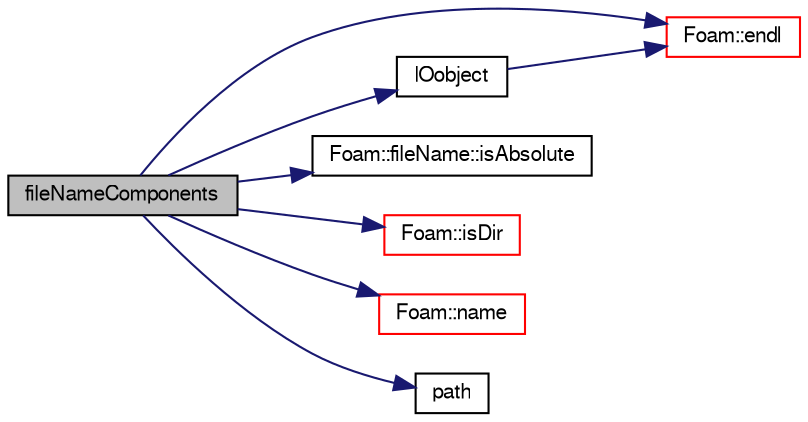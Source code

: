 digraph "fileNameComponents"
{
  bgcolor="transparent";
  edge [fontname="FreeSans",fontsize="10",labelfontname="FreeSans",labelfontsize="10"];
  node [fontname="FreeSans",fontsize="10",shape=record];
  rankdir="LR";
  Node2314 [label="fileNameComponents",height=0.2,width=0.4,color="black", fillcolor="grey75", style="filled", fontcolor="black"];
  Node2314 -> Node2315 [color="midnightblue",fontsize="10",style="solid",fontname="FreeSans"];
  Node2315 [label="Foam::endl",height=0.2,width=0.4,color="red",URL="$a21124.html#a2db8fe02a0d3909e9351bb4275b23ce4",tooltip="Add newline and flush stream. "];
  Node2314 -> Node2317 [color="midnightblue",fontsize="10",style="solid",fontname="FreeSans"];
  Node2317 [label="IOobject",height=0.2,width=0.4,color="black",URL="$a26142.html#a685873fbbf7ab615e064d2bd0928f09b",tooltip="Construct from name, instance, registry, io options. "];
  Node2317 -> Node2315 [color="midnightblue",fontsize="10",style="solid",fontname="FreeSans"];
  Node2314 -> Node2318 [color="midnightblue",fontsize="10",style="solid",fontname="FreeSans"];
  Node2318 [label="Foam::fileName::isAbsolute",height=0.2,width=0.4,color="black",URL="$a28234.html#a0a2c3a267729afe8318117770f72a69a",tooltip="Return true if file name is absolute. "];
  Node2314 -> Node2319 [color="midnightblue",fontsize="10",style="solid",fontname="FreeSans"];
  Node2319 [label="Foam::isDir",height=0.2,width=0.4,color="red",URL="$a21124.html#a9c9cf5d33b9c5961f835aefe5d860c5a",tooltip="Does the name exist as a DIRECTORY in the file system? "];
  Node2314 -> Node2325 [color="midnightblue",fontsize="10",style="solid",fontname="FreeSans"];
  Node2325 [label="Foam::name",height=0.2,width=0.4,color="red",URL="$a21124.html#adcb0df2bd4953cb6bb390272d8263c3a",tooltip="Return a string representation of a complex. "];
  Node2314 -> Node2328 [color="midnightblue",fontsize="10",style="solid",fontname="FreeSans"];
  Node2328 [label="path",height=0.2,width=0.4,color="black",URL="$a19364.html#ad8adfaf80503dc99cbb14bf07bf1eb22"];
}
